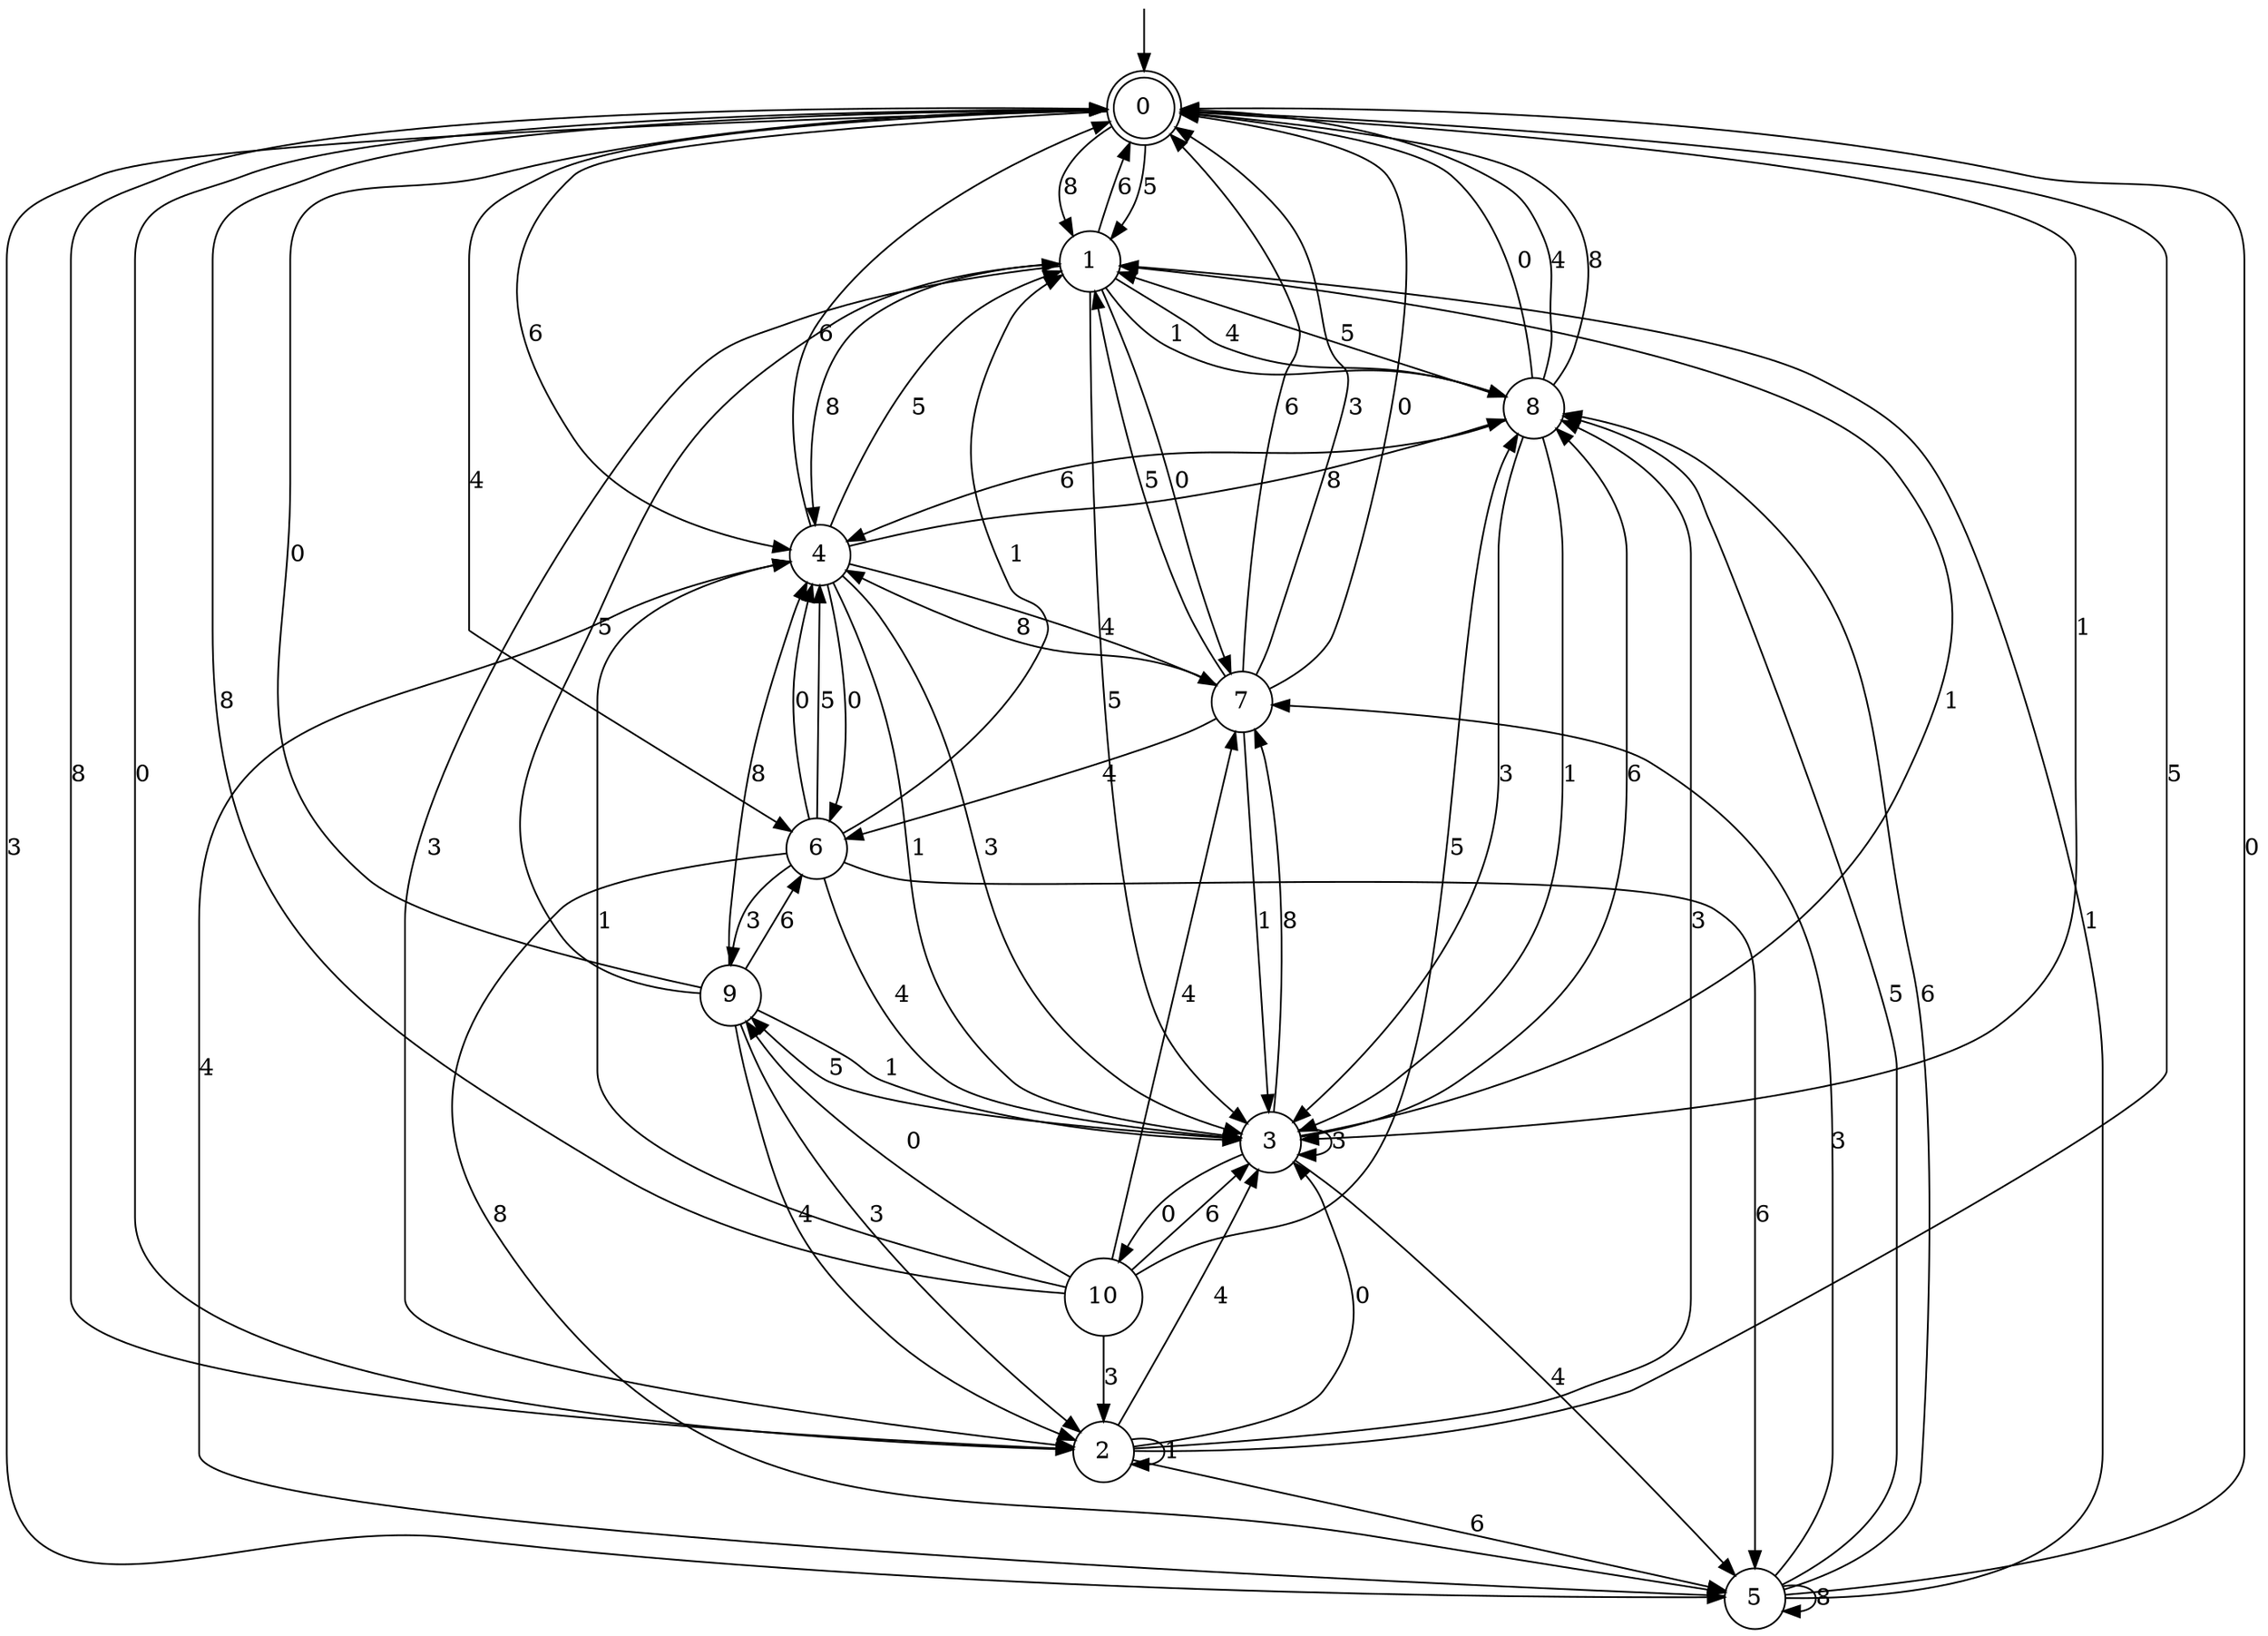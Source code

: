 digraph g {

	s0 [shape="doublecircle" label="0"];
	s1 [shape="circle" label="1"];
	s2 [shape="circle" label="2"];
	s3 [shape="circle" label="3"];
	s4 [shape="circle" label="4"];
	s5 [shape="circle" label="5"];
	s6 [shape="circle" label="6"];
	s7 [shape="circle" label="7"];
	s8 [shape="circle" label="8"];
	s9 [shape="circle" label="9"];
	s10 [shape="circle" label="10"];
	s0 -> s1 [label="5"];
	s0 -> s2 [label="0"];
	s0 -> s3 [label="1"];
	s0 -> s4 [label="6"];
	s0 -> s5 [label="3"];
	s0 -> s6 [label="4"];
	s0 -> s1 [label="8"];
	s1 -> s3 [label="5"];
	s1 -> s7 [label="0"];
	s1 -> s8 [label="1"];
	s1 -> s0 [label="6"];
	s1 -> s2 [label="3"];
	s1 -> s8 [label="4"];
	s1 -> s4 [label="8"];
	s2 -> s0 [label="5"];
	s2 -> s3 [label="0"];
	s2 -> s2 [label="1"];
	s2 -> s5 [label="6"];
	s2 -> s8 [label="3"];
	s2 -> s3 [label="4"];
	s2 -> s0 [label="8"];
	s3 -> s9 [label="5"];
	s3 -> s10 [label="0"];
	s3 -> s1 [label="1"];
	s3 -> s8 [label="6"];
	s3 -> s3 [label="3"];
	s3 -> s5 [label="4"];
	s3 -> s7 [label="8"];
	s4 -> s1 [label="5"];
	s4 -> s6 [label="0"];
	s4 -> s3 [label="1"];
	s4 -> s0 [label="6"];
	s4 -> s3 [label="3"];
	s4 -> s7 [label="4"];
	s4 -> s8 [label="8"];
	s5 -> s8 [label="5"];
	s5 -> s0 [label="0"];
	s5 -> s1 [label="1"];
	s5 -> s8 [label="6"];
	s5 -> s7 [label="3"];
	s5 -> s4 [label="4"];
	s5 -> s5 [label="8"];
	s6 -> s4 [label="5"];
	s6 -> s4 [label="0"];
	s6 -> s1 [label="1"];
	s6 -> s5 [label="6"];
	s6 -> s9 [label="3"];
	s6 -> s3 [label="4"];
	s6 -> s5 [label="8"];
	s7 -> s1 [label="5"];
	s7 -> s0 [label="0"];
	s7 -> s3 [label="1"];
	s7 -> s0 [label="6"];
	s7 -> s0 [label="3"];
	s7 -> s6 [label="4"];
	s7 -> s4 [label="8"];
	s8 -> s1 [label="5"];
	s8 -> s0 [label="0"];
	s8 -> s3 [label="1"];
	s8 -> s4 [label="6"];
	s8 -> s3 [label="3"];
	s8 -> s0 [label="4"];
	s8 -> s0 [label="8"];
	s9 -> s1 [label="5"];
	s9 -> s0 [label="0"];
	s9 -> s3 [label="1"];
	s9 -> s6 [label="6"];
	s9 -> s2 [label="3"];
	s9 -> s2 [label="4"];
	s9 -> s4 [label="8"];
	s10 -> s8 [label="5"];
	s10 -> s9 [label="0"];
	s10 -> s4 [label="1"];
	s10 -> s3 [label="6"];
	s10 -> s2 [label="3"];
	s10 -> s7 [label="4"];
	s10 -> s0 [label="8"];

__start0 [label="" shape="none" width="0" height="0"];
__start0 -> s0;

}
